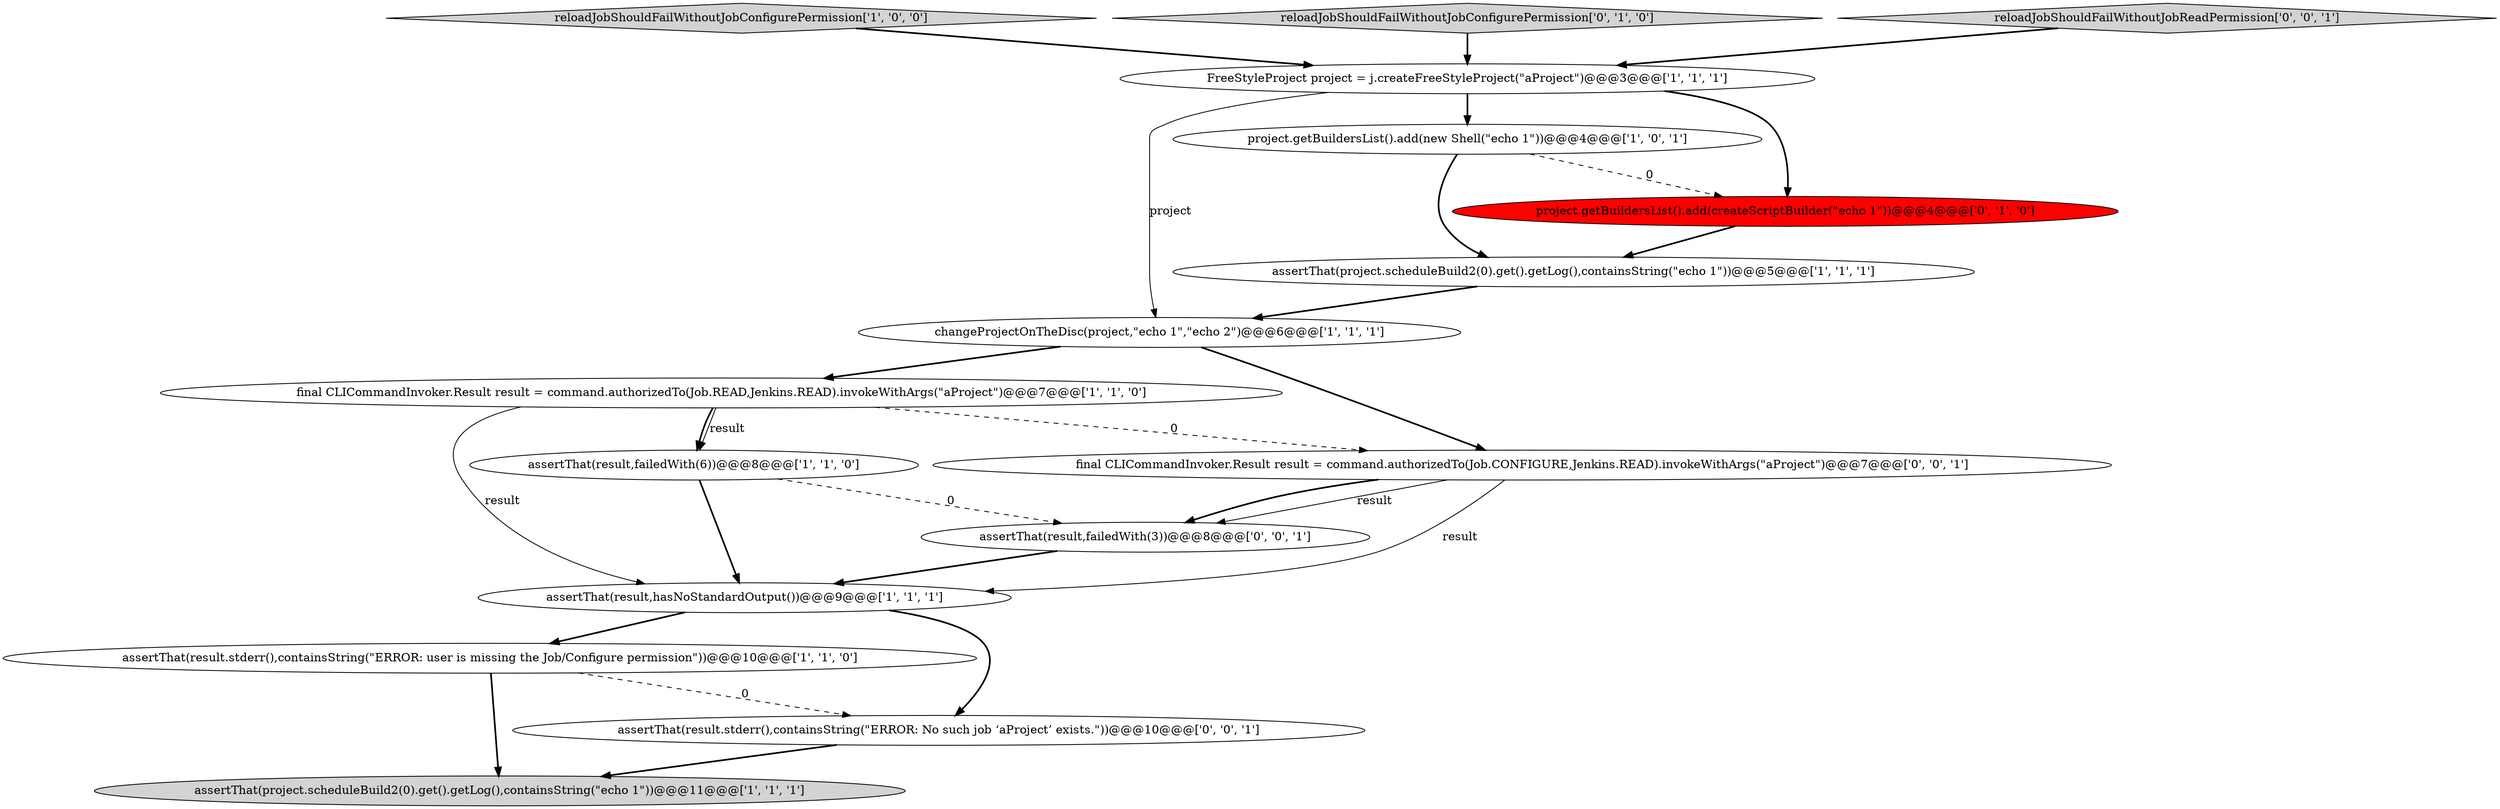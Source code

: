 digraph {
1 [style = filled, label = "reloadJobShouldFailWithoutJobConfigurePermission['1', '0', '0']", fillcolor = lightgray, shape = diamond image = "AAA0AAABBB1BBB"];
3 [style = filled, label = "assertThat(project.scheduleBuild2(0).get().getLog(),containsString(\"echo 1\"))@@@11@@@['1', '1', '1']", fillcolor = lightgray, shape = ellipse image = "AAA0AAABBB1BBB"];
6 [style = filled, label = "FreeStyleProject project = j.createFreeStyleProject(\"aProject\")@@@3@@@['1', '1', '1']", fillcolor = white, shape = ellipse image = "AAA0AAABBB1BBB"];
7 [style = filled, label = "changeProjectOnTheDisc(project,\"echo 1\",\"echo 2\")@@@6@@@['1', '1', '1']", fillcolor = white, shape = ellipse image = "AAA0AAABBB1BBB"];
9 [style = filled, label = "final CLICommandInvoker.Result result = command.authorizedTo(Job.READ,Jenkins.READ).invokeWithArgs(\"aProject\")@@@7@@@['1', '1', '0']", fillcolor = white, shape = ellipse image = "AAA0AAABBB1BBB"];
11 [style = filled, label = "reloadJobShouldFailWithoutJobConfigurePermission['0', '1', '0']", fillcolor = lightgray, shape = diamond image = "AAA0AAABBB2BBB"];
13 [style = filled, label = "assertThat(result,failedWith(3))@@@8@@@['0', '0', '1']", fillcolor = white, shape = ellipse image = "AAA0AAABBB3BBB"];
4 [style = filled, label = "project.getBuildersList().add(new Shell(\"echo 1\"))@@@4@@@['1', '0', '1']", fillcolor = white, shape = ellipse image = "AAA0AAABBB1BBB"];
12 [style = filled, label = "final CLICommandInvoker.Result result = command.authorizedTo(Job.CONFIGURE,Jenkins.READ).invokeWithArgs(\"aProject\")@@@7@@@['0', '0', '1']", fillcolor = white, shape = ellipse image = "AAA0AAABBB3BBB"];
14 [style = filled, label = "reloadJobShouldFailWithoutJobReadPermission['0', '0', '1']", fillcolor = lightgray, shape = diamond image = "AAA0AAABBB3BBB"];
5 [style = filled, label = "assertThat(result,hasNoStandardOutput())@@@9@@@['1', '1', '1']", fillcolor = white, shape = ellipse image = "AAA0AAABBB1BBB"];
0 [style = filled, label = "assertThat(project.scheduleBuild2(0).get().getLog(),containsString(\"echo 1\"))@@@5@@@['1', '1', '1']", fillcolor = white, shape = ellipse image = "AAA0AAABBB1BBB"];
8 [style = filled, label = "assertThat(result.stderr(),containsString(\"ERROR: user is missing the Job/Configure permission\"))@@@10@@@['1', '1', '0']", fillcolor = white, shape = ellipse image = "AAA0AAABBB1BBB"];
2 [style = filled, label = "assertThat(result,failedWith(6))@@@8@@@['1', '1', '0']", fillcolor = white, shape = ellipse image = "AAA0AAABBB1BBB"];
10 [style = filled, label = "project.getBuildersList().add(createScriptBuilder(\"echo 1\"))@@@4@@@['0', '1', '0']", fillcolor = red, shape = ellipse image = "AAA1AAABBB2BBB"];
15 [style = filled, label = "assertThat(result.stderr(),containsString(\"ERROR: No such job ‘aProject’ exists.\"))@@@10@@@['0', '0', '1']", fillcolor = white, shape = ellipse image = "AAA0AAABBB3BBB"];
5->8 [style = bold, label=""];
6->7 [style = solid, label="project"];
9->2 [style = bold, label=""];
7->12 [style = bold, label=""];
11->6 [style = bold, label=""];
8->15 [style = dashed, label="0"];
8->3 [style = bold, label=""];
9->2 [style = solid, label="result"];
5->15 [style = bold, label=""];
12->5 [style = solid, label="result"];
15->3 [style = bold, label=""];
4->0 [style = bold, label=""];
0->7 [style = bold, label=""];
7->9 [style = bold, label=""];
12->13 [style = bold, label=""];
6->4 [style = bold, label=""];
1->6 [style = bold, label=""];
12->13 [style = solid, label="result"];
2->13 [style = dashed, label="0"];
6->10 [style = bold, label=""];
10->0 [style = bold, label=""];
13->5 [style = bold, label=""];
9->12 [style = dashed, label="0"];
4->10 [style = dashed, label="0"];
14->6 [style = bold, label=""];
9->5 [style = solid, label="result"];
2->5 [style = bold, label=""];
}
